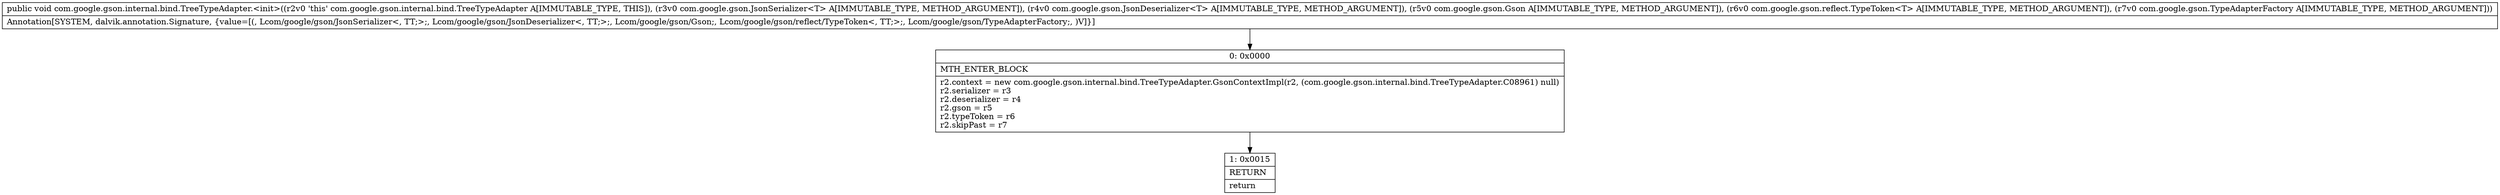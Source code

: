 digraph "CFG forcom.google.gson.internal.bind.TreeTypeAdapter.\<init\>(Lcom\/google\/gson\/JsonSerializer;Lcom\/google\/gson\/JsonDeserializer;Lcom\/google\/gson\/Gson;Lcom\/google\/gson\/reflect\/TypeToken;Lcom\/google\/gson\/TypeAdapterFactory;)V" {
Node_0 [shape=record,label="{0\:\ 0x0000|MTH_ENTER_BLOCK\l|r2.context = new com.google.gson.internal.bind.TreeTypeAdapter.GsonContextImpl(r2, (com.google.gson.internal.bind.TreeTypeAdapter.C08961) null)\lr2.serializer = r3\lr2.deserializer = r4\lr2.gson = r5\lr2.typeToken = r6\lr2.skipPast = r7\l}"];
Node_1 [shape=record,label="{1\:\ 0x0015|RETURN\l|return\l}"];
MethodNode[shape=record,label="{public void com.google.gson.internal.bind.TreeTypeAdapter.\<init\>((r2v0 'this' com.google.gson.internal.bind.TreeTypeAdapter A[IMMUTABLE_TYPE, THIS]), (r3v0 com.google.gson.JsonSerializer\<T\> A[IMMUTABLE_TYPE, METHOD_ARGUMENT]), (r4v0 com.google.gson.JsonDeserializer\<T\> A[IMMUTABLE_TYPE, METHOD_ARGUMENT]), (r5v0 com.google.gson.Gson A[IMMUTABLE_TYPE, METHOD_ARGUMENT]), (r6v0 com.google.gson.reflect.TypeToken\<T\> A[IMMUTABLE_TYPE, METHOD_ARGUMENT]), (r7v0 com.google.gson.TypeAdapterFactory A[IMMUTABLE_TYPE, METHOD_ARGUMENT]))  | Annotation[SYSTEM, dalvik.annotation.Signature, \{value=[(, Lcom\/google\/gson\/JsonSerializer\<, TT;\>;, Lcom\/google\/gson\/JsonDeserializer\<, TT;\>;, Lcom\/google\/gson\/Gson;, Lcom\/google\/gson\/reflect\/TypeToken\<, TT;\>;, Lcom\/google\/gson\/TypeAdapterFactory;, )V]\}]\l}"];
MethodNode -> Node_0;
Node_0 -> Node_1;
}

